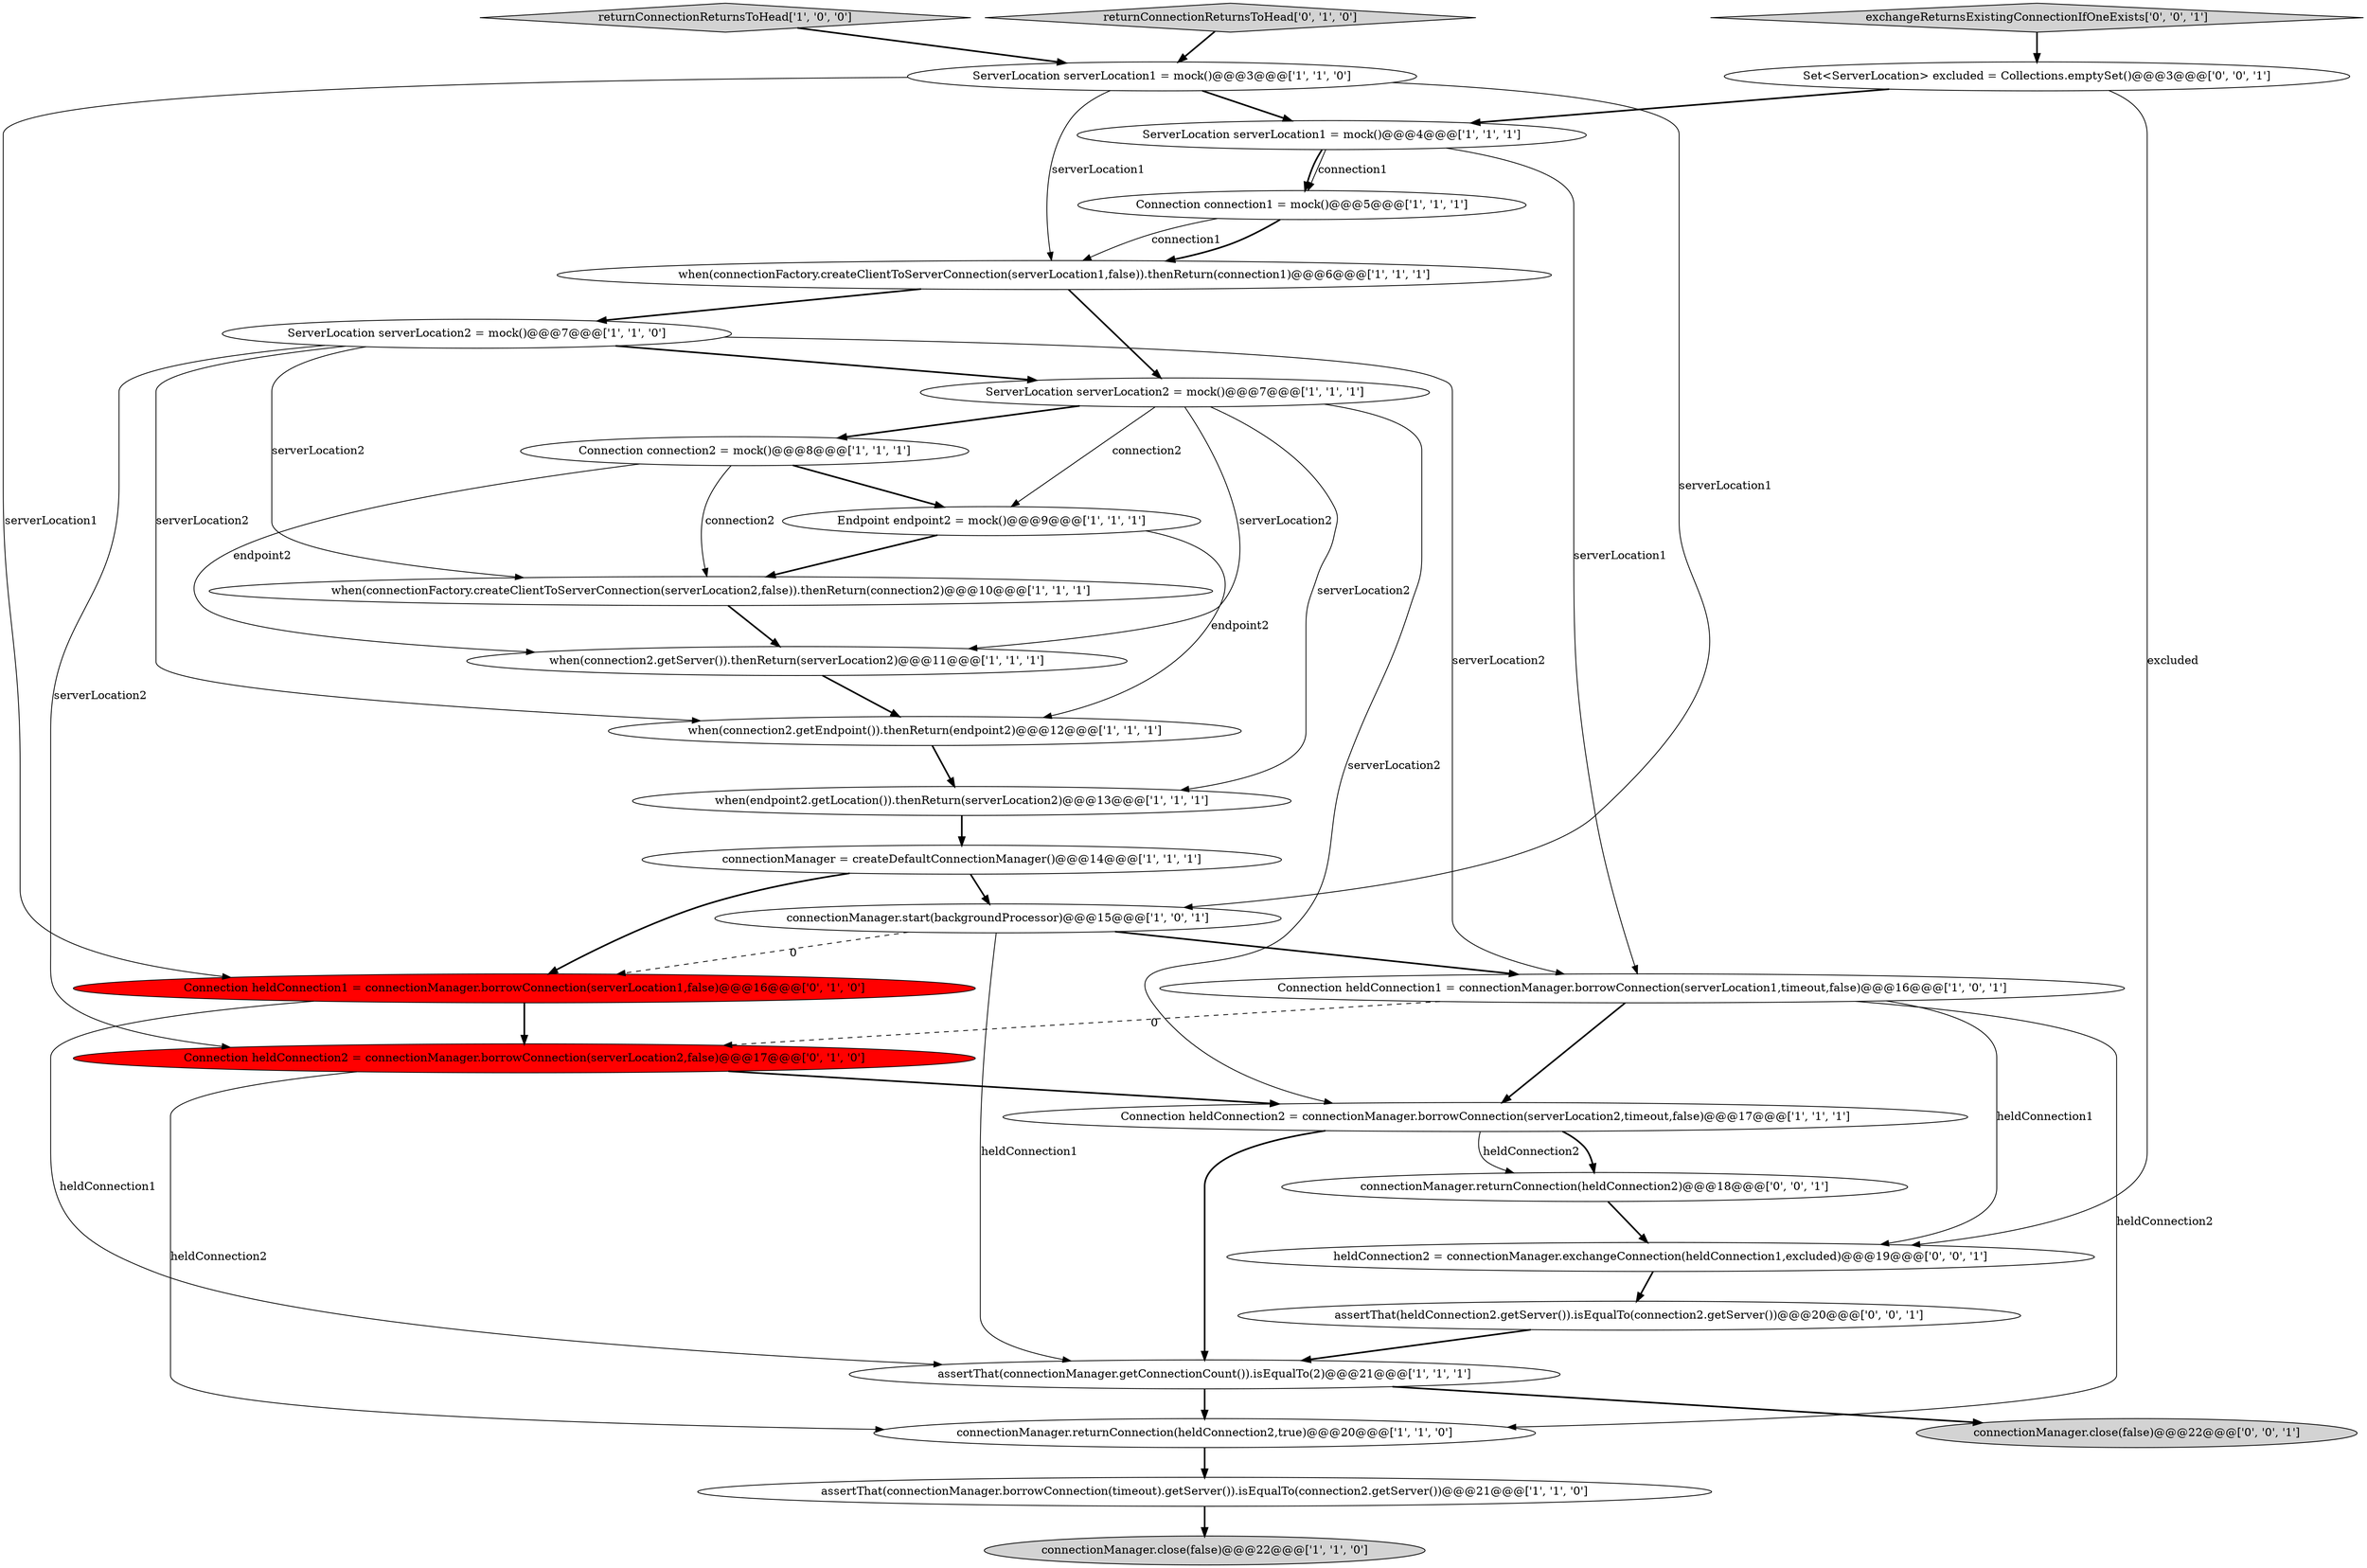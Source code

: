 digraph {
0 [style = filled, label = "assertThat(connectionManager.borrowConnection(timeout).getServer()).isEqualTo(connection2.getServer())@@@21@@@['1', '1', '0']", fillcolor = white, shape = ellipse image = "AAA0AAABBB1BBB"];
22 [style = filled, label = "Connection heldConnection2 = connectionManager.borrowConnection(serverLocation2,false)@@@17@@@['0', '1', '0']", fillcolor = red, shape = ellipse image = "AAA1AAABBB2BBB"];
16 [style = filled, label = "Connection heldConnection2 = connectionManager.borrowConnection(serverLocation2,timeout,false)@@@17@@@['1', '1', '1']", fillcolor = white, shape = ellipse image = "AAA0AAABBB1BBB"];
25 [style = filled, label = "heldConnection2 = connectionManager.exchangeConnection(heldConnection1,excluded)@@@19@@@['0', '0', '1']", fillcolor = white, shape = ellipse image = "AAA0AAABBB3BBB"];
28 [style = filled, label = "Set<ServerLocation> excluded = Collections.emptySet()@@@3@@@['0', '0', '1']", fillcolor = white, shape = ellipse image = "AAA0AAABBB3BBB"];
4 [style = filled, label = "when(connection2.getServer()).thenReturn(serverLocation2)@@@11@@@['1', '1', '1']", fillcolor = white, shape = ellipse image = "AAA0AAABBB1BBB"];
8 [style = filled, label = "connectionManager.close(false)@@@22@@@['1', '1', '0']", fillcolor = lightgray, shape = ellipse image = "AAA0AAABBB1BBB"];
6 [style = filled, label = "Endpoint endpoint2 = mock()@@@9@@@['1', '1', '1']", fillcolor = white, shape = ellipse image = "AAA0AAABBB1BBB"];
13 [style = filled, label = "ServerLocation serverLocation1 = mock()@@@3@@@['1', '1', '0']", fillcolor = white, shape = ellipse image = "AAA0AAABBB1BBB"];
29 [style = filled, label = "exchangeReturnsExistingConnectionIfOneExists['0', '0', '1']", fillcolor = lightgray, shape = diamond image = "AAA0AAABBB3BBB"];
5 [style = filled, label = "when(connectionFactory.createClientToServerConnection(serverLocation1,false)).thenReturn(connection1)@@@6@@@['1', '1', '1']", fillcolor = white, shape = ellipse image = "AAA0AAABBB1BBB"];
10 [style = filled, label = "returnConnectionReturnsToHead['1', '0', '0']", fillcolor = lightgray, shape = diamond image = "AAA0AAABBB1BBB"];
19 [style = filled, label = "when(connectionFactory.createClientToServerConnection(serverLocation2,false)).thenReturn(connection2)@@@10@@@['1', '1', '1']", fillcolor = white, shape = ellipse image = "AAA0AAABBB1BBB"];
20 [style = filled, label = "connectionManager.start(backgroundProcessor)@@@15@@@['1', '0', '1']", fillcolor = white, shape = ellipse image = "AAA0AAABBB1BBB"];
26 [style = filled, label = "connectionManager.close(false)@@@22@@@['0', '0', '1']", fillcolor = lightgray, shape = ellipse image = "AAA0AAABBB3BBB"];
7 [style = filled, label = "assertThat(connectionManager.getConnectionCount()).isEqualTo(2)@@@21@@@['1', '1', '1']", fillcolor = white, shape = ellipse image = "AAA0AAABBB1BBB"];
27 [style = filled, label = "connectionManager.returnConnection(heldConnection2)@@@18@@@['0', '0', '1']", fillcolor = white, shape = ellipse image = "AAA0AAABBB3BBB"];
11 [style = filled, label = "Connection heldConnection1 = connectionManager.borrowConnection(serverLocation1,timeout,false)@@@16@@@['1', '0', '1']", fillcolor = white, shape = ellipse image = "AAA0AAABBB1BBB"];
2 [style = filled, label = "connectionManager.returnConnection(heldConnection2,true)@@@20@@@['1', '1', '0']", fillcolor = white, shape = ellipse image = "AAA0AAABBB1BBB"];
9 [style = filled, label = "when(connection2.getEndpoint()).thenReturn(endpoint2)@@@12@@@['1', '1', '1']", fillcolor = white, shape = ellipse image = "AAA0AAABBB1BBB"];
21 [style = filled, label = "Connection heldConnection1 = connectionManager.borrowConnection(serverLocation1,false)@@@16@@@['0', '1', '0']", fillcolor = red, shape = ellipse image = "AAA1AAABBB2BBB"];
23 [style = filled, label = "returnConnectionReturnsToHead['0', '1', '0']", fillcolor = lightgray, shape = diamond image = "AAA0AAABBB2BBB"];
24 [style = filled, label = "assertThat(heldConnection2.getServer()).isEqualTo(connection2.getServer())@@@20@@@['0', '0', '1']", fillcolor = white, shape = ellipse image = "AAA0AAABBB3BBB"];
18 [style = filled, label = "Connection connection2 = mock()@@@8@@@['1', '1', '1']", fillcolor = white, shape = ellipse image = "AAA0AAABBB1BBB"];
12 [style = filled, label = "ServerLocation serverLocation2 = mock()@@@7@@@['1', '1', '0']", fillcolor = white, shape = ellipse image = "AAA0AAABBB1BBB"];
17 [style = filled, label = "Connection connection1 = mock()@@@5@@@['1', '1', '1']", fillcolor = white, shape = ellipse image = "AAA0AAABBB1BBB"];
1 [style = filled, label = "ServerLocation serverLocation1 = mock()@@@4@@@['1', '1', '1']", fillcolor = white, shape = ellipse image = "AAA0AAABBB1BBB"];
15 [style = filled, label = "when(endpoint2.getLocation()).thenReturn(serverLocation2)@@@13@@@['1', '1', '1']", fillcolor = white, shape = ellipse image = "AAA0AAABBB1BBB"];
3 [style = filled, label = "ServerLocation serverLocation2 = mock()@@@7@@@['1', '1', '1']", fillcolor = white, shape = ellipse image = "AAA0AAABBB1BBB"];
14 [style = filled, label = "connectionManager = createDefaultConnectionManager()@@@14@@@['1', '1', '1']", fillcolor = white, shape = ellipse image = "AAA0AAABBB1BBB"];
5->3 [style = bold, label=""];
4->9 [style = bold, label=""];
11->16 [style = bold, label=""];
17->5 [style = bold, label=""];
12->11 [style = solid, label="serverLocation2"];
3->6 [style = solid, label="connection2"];
16->27 [style = bold, label=""];
15->14 [style = bold, label=""];
11->2 [style = solid, label="heldConnection2"];
21->7 [style = solid, label="heldConnection1"];
12->22 [style = solid, label="serverLocation2"];
22->16 [style = bold, label=""];
18->4 [style = solid, label="endpoint2"];
16->7 [style = bold, label=""];
11->22 [style = dashed, label="0"];
3->16 [style = solid, label="serverLocation2"];
11->25 [style = solid, label="heldConnection1"];
28->1 [style = bold, label=""];
6->19 [style = bold, label=""];
1->17 [style = solid, label="connection1"];
13->20 [style = solid, label="serverLocation1"];
13->21 [style = solid, label="serverLocation1"];
13->1 [style = bold, label=""];
1->17 [style = bold, label=""];
22->2 [style = solid, label="heldConnection2"];
3->18 [style = bold, label=""];
7->26 [style = bold, label=""];
29->28 [style = bold, label=""];
25->24 [style = bold, label=""];
2->0 [style = bold, label=""];
10->13 [style = bold, label=""];
5->12 [style = bold, label=""];
18->6 [style = bold, label=""];
21->22 [style = bold, label=""];
23->13 [style = bold, label=""];
9->15 [style = bold, label=""];
7->2 [style = bold, label=""];
20->7 [style = solid, label="heldConnection1"];
1->11 [style = solid, label="serverLocation1"];
20->21 [style = dashed, label="0"];
0->8 [style = bold, label=""];
12->9 [style = solid, label="serverLocation2"];
3->4 [style = solid, label="serverLocation2"];
3->15 [style = solid, label="serverLocation2"];
17->5 [style = solid, label="connection1"];
12->3 [style = bold, label=""];
19->4 [style = bold, label=""];
16->27 [style = solid, label="heldConnection2"];
6->9 [style = solid, label="endpoint2"];
12->19 [style = solid, label="serverLocation2"];
24->7 [style = bold, label=""];
28->25 [style = solid, label="excluded"];
13->5 [style = solid, label="serverLocation1"];
27->25 [style = bold, label=""];
14->21 [style = bold, label=""];
18->19 [style = solid, label="connection2"];
14->20 [style = bold, label=""];
20->11 [style = bold, label=""];
}
